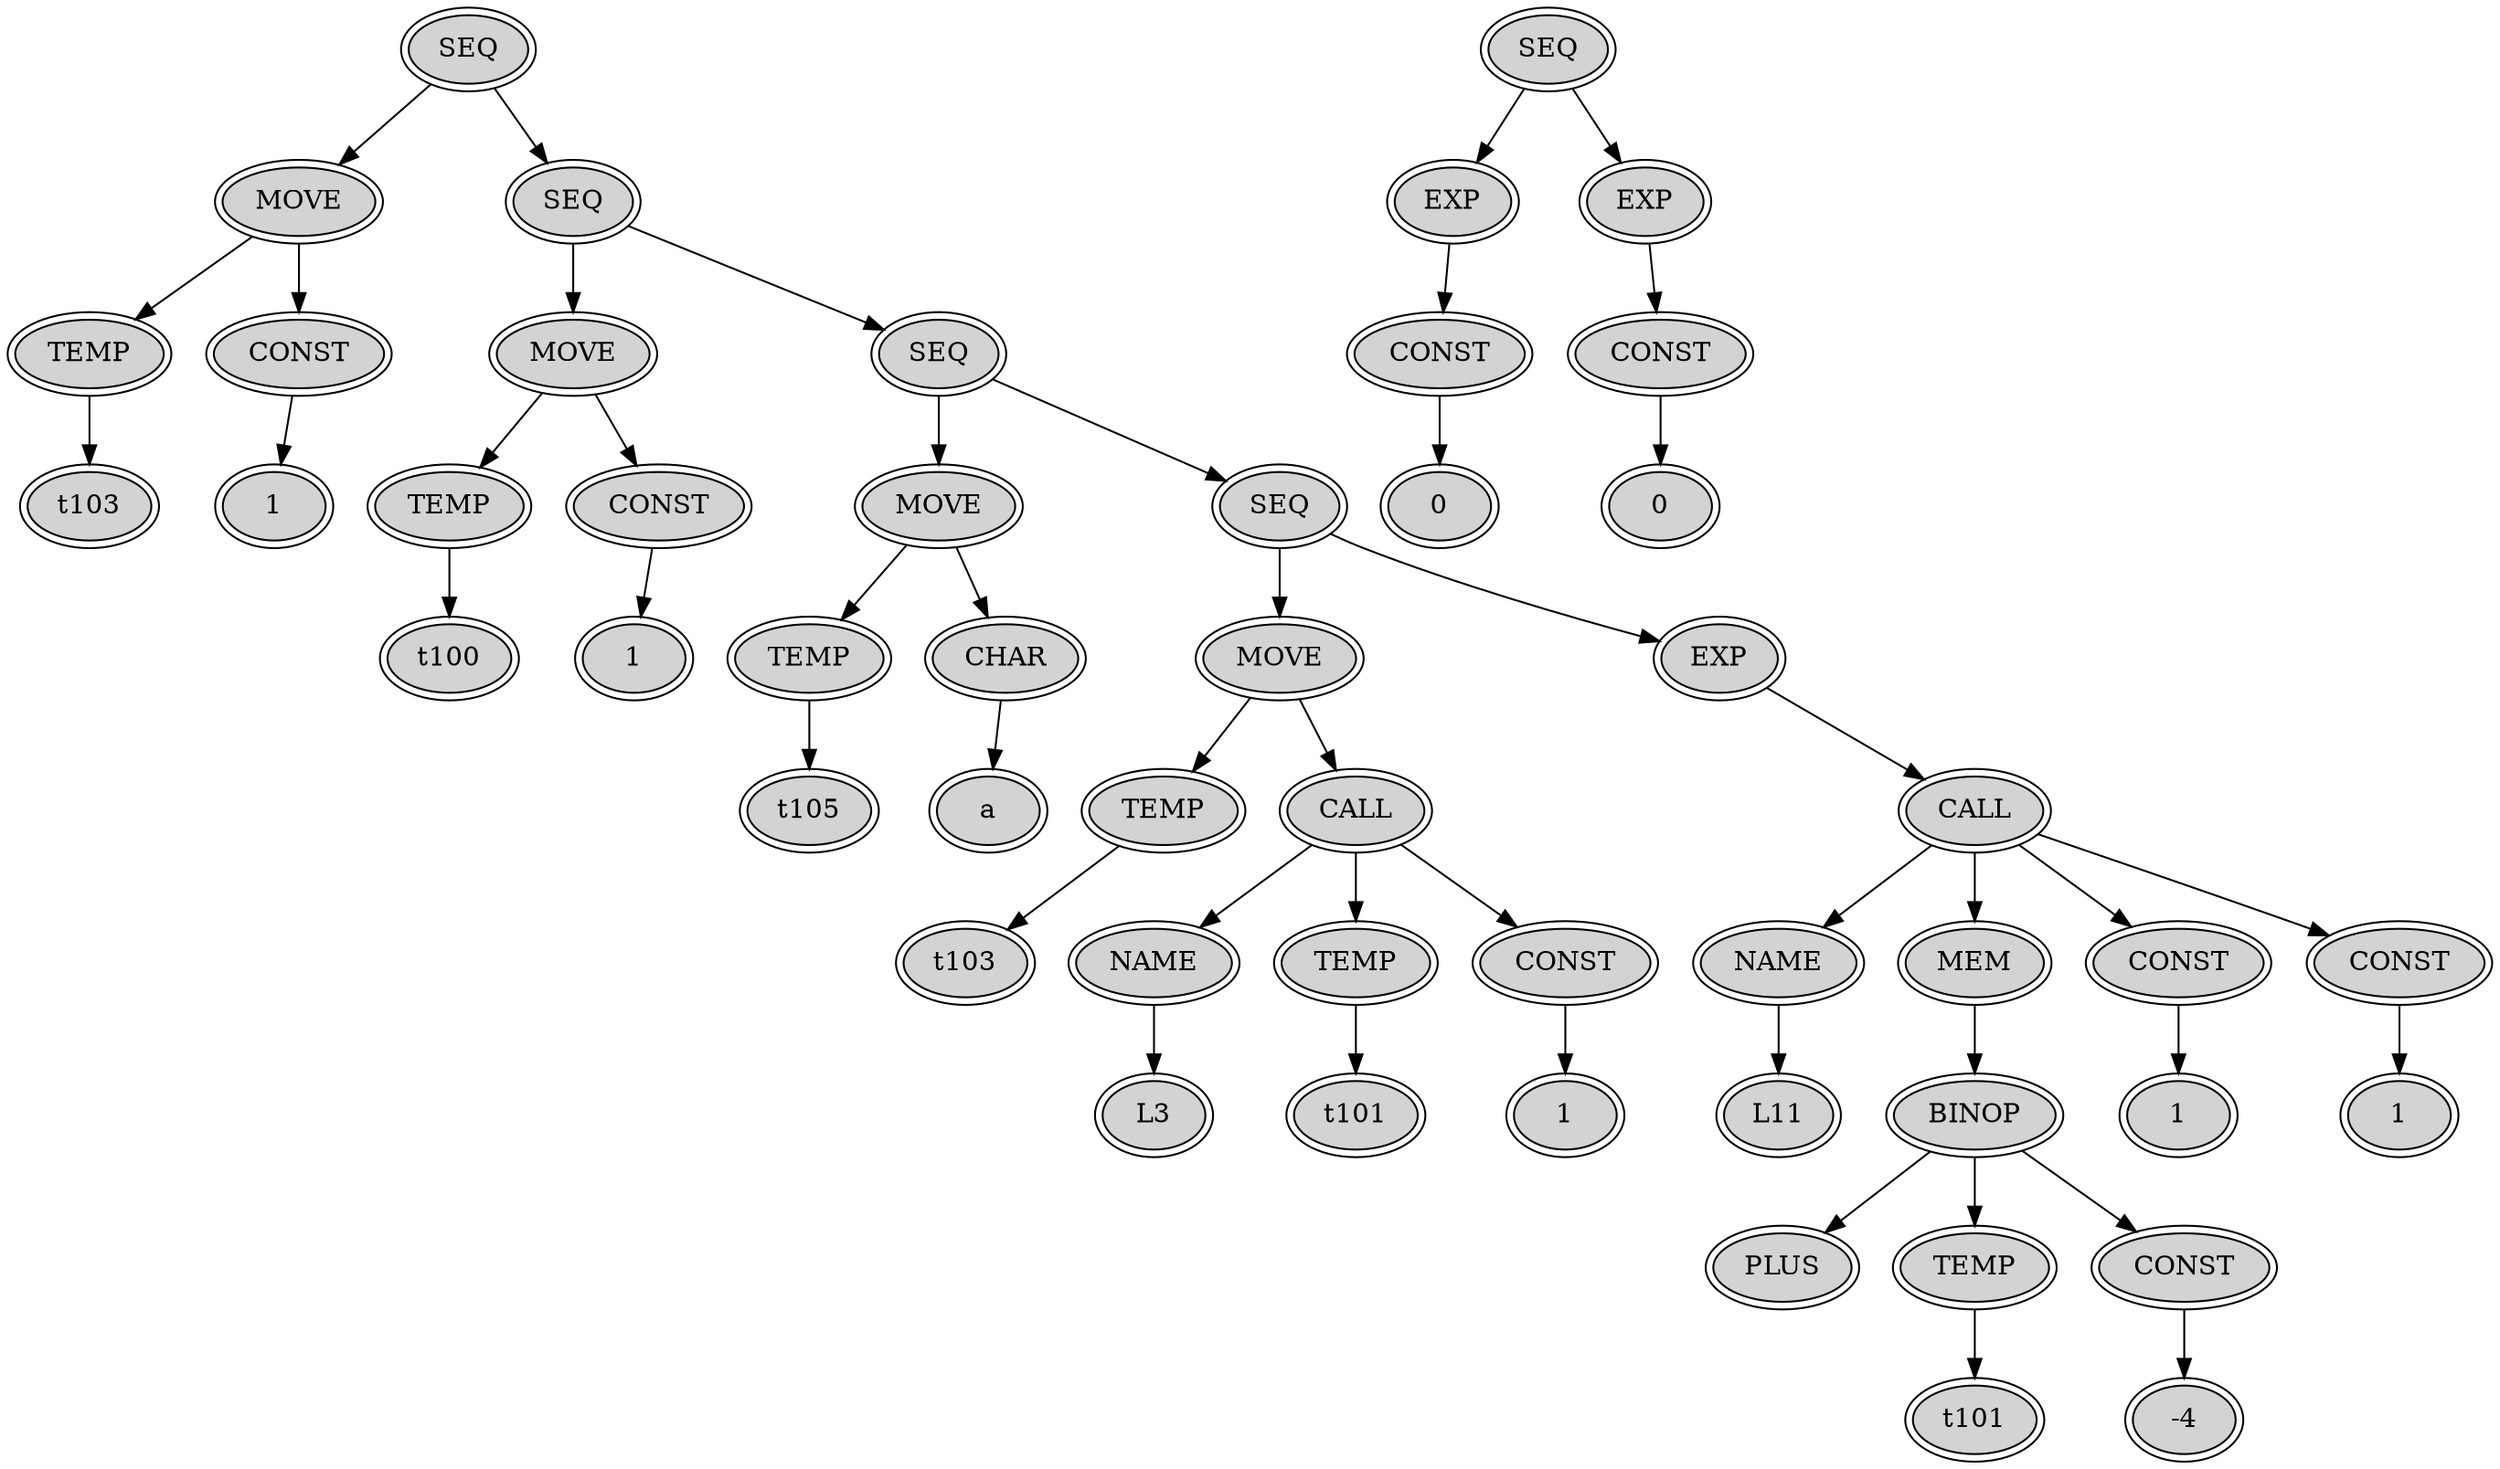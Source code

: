 digraph g {
node[peripheries=2, style=filled;]
node1->node2->node3->node4;
node3[label="TEMP"];
node4[label="t103"];
node2->node5->node6;
node5[label="CONST"];
node6[label="1"];
node2[label="MOVE"];
node1->node7->node8->node9->node10;
node9[label="TEMP"];
node10[label="t100"];
node8->node11->node12;
node11[label="CONST"];
node12[label="1"];
node8[label="MOVE"];
node7->node13->node14->node15->node16;
node15[label="TEMP"];
node16[label="t105"];
node14->node17->node18;
node17[label="CHAR"];
node18[label="a"];
node14[label="MOVE"];
node13->node19->node20->node21->node22;
node21[label="TEMP"];
node22[label="t103"];
node20->node23->node24->node25;
node24[label="NAME"];
node25[label="L3"];
node23->node26->node27;
node26[label="TEMP"];
node27[label="t101"];
node23->node28->node29;
node28[label="CONST"];
node29[label="1"];
node23[label="CALL"];
node20[label="MOVE"];
node19->node30->node31->node32->node33;
node32[label="NAME"];
node33[label="L11"];
node31->node34->node35->node36;
node35->node37->node38;
node37[label="TEMP"];
node38[label="t101"];
node35->node39->node40;
node39[label="CONST"];
node40[label="-4"];
node35[label="BINOP"];
node36[label="PLUS"];
node34[label="MEM"];
node31->node41->node42;
node41[label="CONST"];
node42[label="1"];
node31->node43->node44;
node43[label="CONST"];
node44[label="1"];
node31[label="CALL"];
node30[label="EXP"];
node19[label="SEQ"];
node13[label="SEQ"];
node7[label="SEQ"];
node1[label="SEQ"];
node45->node46->node47->node48;
node47[label="CONST"];
node48[label="0"];
node46[label="EXP"];
node45->node49->node50->node51;
node50[label="CONST"];
node51[label="0"];
node49[label="EXP"];
node45[label="SEQ"];
}